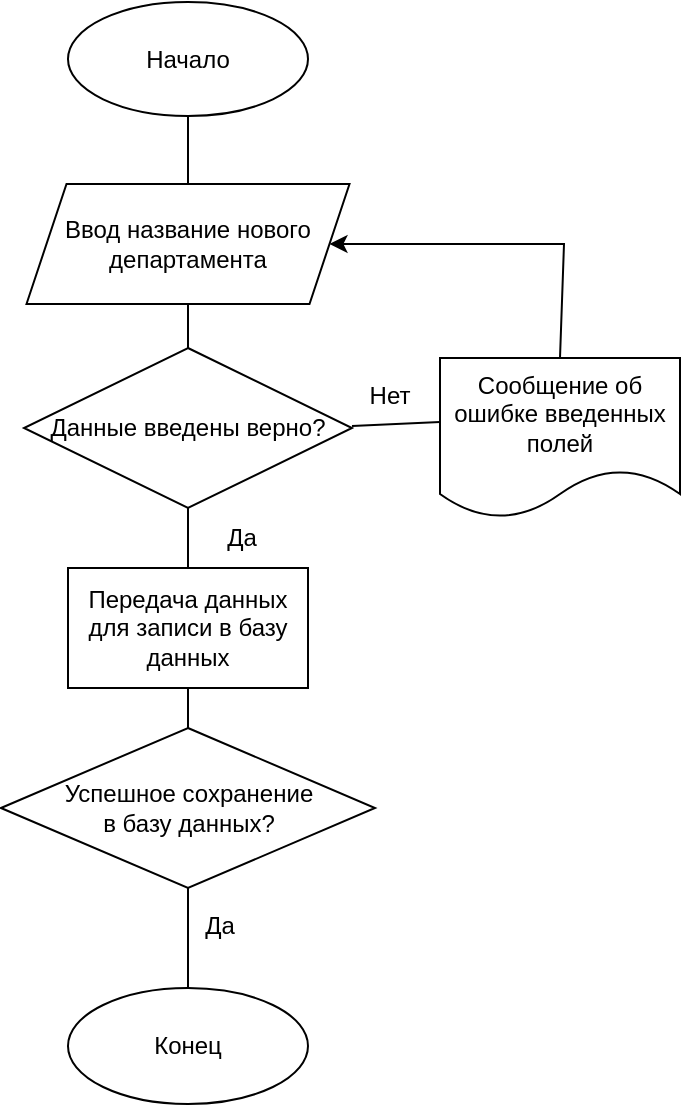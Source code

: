 <mxfile version="26.0.4">
  <diagram name="Страница — 1" id="5gMN1annpKuvhOOYSlGI">
    <mxGraphModel dx="1426" dy="791" grid="0" gridSize="10" guides="1" tooltips="1" connect="1" arrows="1" fold="1" page="1" pageScale="1" pageWidth="827" pageHeight="1169" math="0" shadow="0">
      <root>
        <mxCell id="0" />
        <mxCell id="1" parent="0" />
        <mxCell id="fzx7AHqC4i3DW_-JMdB5-1" value="Ввод название нового департамента" style="shape=parallelogram;perimeter=parallelogramPerimeter;whiteSpace=wrap;html=1;fixedSize=1;" vertex="1" parent="1">
          <mxGeometry x="325.25" y="128" width="161.5" height="60" as="geometry" />
        </mxCell>
        <mxCell id="fzx7AHqC4i3DW_-JMdB5-2" value="Данные введены верно?" style="rhombus;whiteSpace=wrap;html=1;" vertex="1" parent="1">
          <mxGeometry x="324" y="210" width="164" height="80" as="geometry" />
        </mxCell>
        <mxCell id="fzx7AHqC4i3DW_-JMdB5-3" value="Сообщение об ошибке введенных полей" style="shape=document;whiteSpace=wrap;html=1;boundedLbl=1;" vertex="1" parent="1">
          <mxGeometry x="532" y="215" width="120" height="80" as="geometry" />
        </mxCell>
        <mxCell id="fzx7AHqC4i3DW_-JMdB5-4" value="Передача данных для записи в базу данных" style="rounded=0;whiteSpace=wrap;html=1;" vertex="1" parent="1">
          <mxGeometry x="346" y="320" width="120" height="60" as="geometry" />
        </mxCell>
        <mxCell id="fzx7AHqC4i3DW_-JMdB5-5" value="Успешное сохранение&lt;br&gt;в базу данных?" style="rhombus;whiteSpace=wrap;html=1;" vertex="1" parent="1">
          <mxGeometry x="312.5" y="400" width="187" height="80" as="geometry" />
        </mxCell>
        <mxCell id="fzx7AHqC4i3DW_-JMdB5-6" value="Начало" style="ellipse;whiteSpace=wrap;html=1;" vertex="1" parent="1">
          <mxGeometry x="346" y="37" width="120" height="57" as="geometry" />
        </mxCell>
        <mxCell id="fzx7AHqC4i3DW_-JMdB5-7" value="Конец" style="ellipse;whiteSpace=wrap;html=1;" vertex="1" parent="1">
          <mxGeometry x="346" y="530" width="120" height="58" as="geometry" />
        </mxCell>
        <mxCell id="fzx7AHqC4i3DW_-JMdB5-8" value="" style="endArrow=none;html=1;rounded=0;exitX=0.5;exitY=0;exitDx=0;exitDy=0;entryX=0.5;entryY=1;entryDx=0;entryDy=0;" edge="1" parent="1" source="fzx7AHqC4i3DW_-JMdB5-4" target="fzx7AHqC4i3DW_-JMdB5-2">
          <mxGeometry width="50" height="50" relative="1" as="geometry">
            <mxPoint x="358" y="340" as="sourcePoint" />
            <mxPoint x="406" y="292" as="targetPoint" />
          </mxGeometry>
        </mxCell>
        <mxCell id="fzx7AHqC4i3DW_-JMdB5-9" value="" style="endArrow=none;html=1;rounded=0;entryX=0.5;entryY=1;entryDx=0;entryDy=0;" edge="1" parent="1" target="fzx7AHqC4i3DW_-JMdB5-1">
          <mxGeometry width="50" height="50" relative="1" as="geometry">
            <mxPoint x="406" y="210" as="sourcePoint" />
            <mxPoint x="456" y="160" as="targetPoint" />
          </mxGeometry>
        </mxCell>
        <mxCell id="fzx7AHqC4i3DW_-JMdB5-10" value="" style="endArrow=none;html=1;rounded=0;exitX=0.5;exitY=0;exitDx=0;exitDy=0;entryX=0.5;entryY=1;entryDx=0;entryDy=0;" edge="1" parent="1" source="fzx7AHqC4i3DW_-JMdB5-1" target="fzx7AHqC4i3DW_-JMdB5-6">
          <mxGeometry width="50" height="50" relative="1" as="geometry">
            <mxPoint x="359" y="143" as="sourcePoint" />
            <mxPoint x="409" y="93" as="targetPoint" />
          </mxGeometry>
        </mxCell>
        <mxCell id="fzx7AHqC4i3DW_-JMdB5-11" value="" style="endArrow=none;html=1;rounded=0;exitX=0.5;exitY=1;exitDx=0;exitDy=0;entryX=0.5;entryY=0;entryDx=0;entryDy=0;" edge="1" parent="1" source="fzx7AHqC4i3DW_-JMdB5-4" target="fzx7AHqC4i3DW_-JMdB5-5">
          <mxGeometry width="50" height="50" relative="1" as="geometry">
            <mxPoint x="402" y="391" as="sourcePoint" />
            <mxPoint x="407" y="400" as="targetPoint" />
          </mxGeometry>
        </mxCell>
        <mxCell id="fzx7AHqC4i3DW_-JMdB5-12" value="" style="endArrow=none;html=1;rounded=0;exitX=0.5;exitY=0;exitDx=0;exitDy=0;" edge="1" parent="1">
          <mxGeometry width="50" height="50" relative="1" as="geometry">
            <mxPoint x="406" y="530" as="sourcePoint" />
            <mxPoint x="406" y="480" as="targetPoint" />
          </mxGeometry>
        </mxCell>
        <mxCell id="fzx7AHqC4i3DW_-JMdB5-13" value="" style="endArrow=none;html=1;rounded=0;" edge="1" parent="1">
          <mxGeometry width="50" height="50" relative="1" as="geometry">
            <mxPoint x="488" y="249" as="sourcePoint" />
            <mxPoint x="532" y="247" as="targetPoint" />
          </mxGeometry>
        </mxCell>
        <mxCell id="fzx7AHqC4i3DW_-JMdB5-14" value="Нет" style="text;html=1;align=center;verticalAlign=middle;whiteSpace=wrap;rounded=0;" vertex="1" parent="1">
          <mxGeometry x="477" y="219" width="60" height="30" as="geometry" />
        </mxCell>
        <mxCell id="fzx7AHqC4i3DW_-JMdB5-15" value="Да" style="text;html=1;align=center;verticalAlign=middle;whiteSpace=wrap;rounded=0;" vertex="1" parent="1">
          <mxGeometry x="403" y="290" width="60" height="30" as="geometry" />
        </mxCell>
        <mxCell id="fzx7AHqC4i3DW_-JMdB5-16" value="Да" style="text;html=1;align=center;verticalAlign=middle;whiteSpace=wrap;rounded=0;" vertex="1" parent="1">
          <mxGeometry x="392" y="484" width="60" height="30" as="geometry" />
        </mxCell>
        <mxCell id="fzx7AHqC4i3DW_-JMdB5-18" value="" style="endArrow=classic;html=1;rounded=0;entryX=1;entryY=0.5;entryDx=0;entryDy=0;exitX=0.5;exitY=0;exitDx=0;exitDy=0;" edge="1" parent="1" source="fzx7AHqC4i3DW_-JMdB5-3" target="fzx7AHqC4i3DW_-JMdB5-1">
          <mxGeometry width="50" height="50" relative="1" as="geometry">
            <mxPoint x="597" y="213" as="sourcePoint" />
            <mxPoint x="641" y="166" as="targetPoint" />
            <Array as="points">
              <mxPoint x="594" y="158" />
            </Array>
          </mxGeometry>
        </mxCell>
      </root>
    </mxGraphModel>
  </diagram>
</mxfile>
